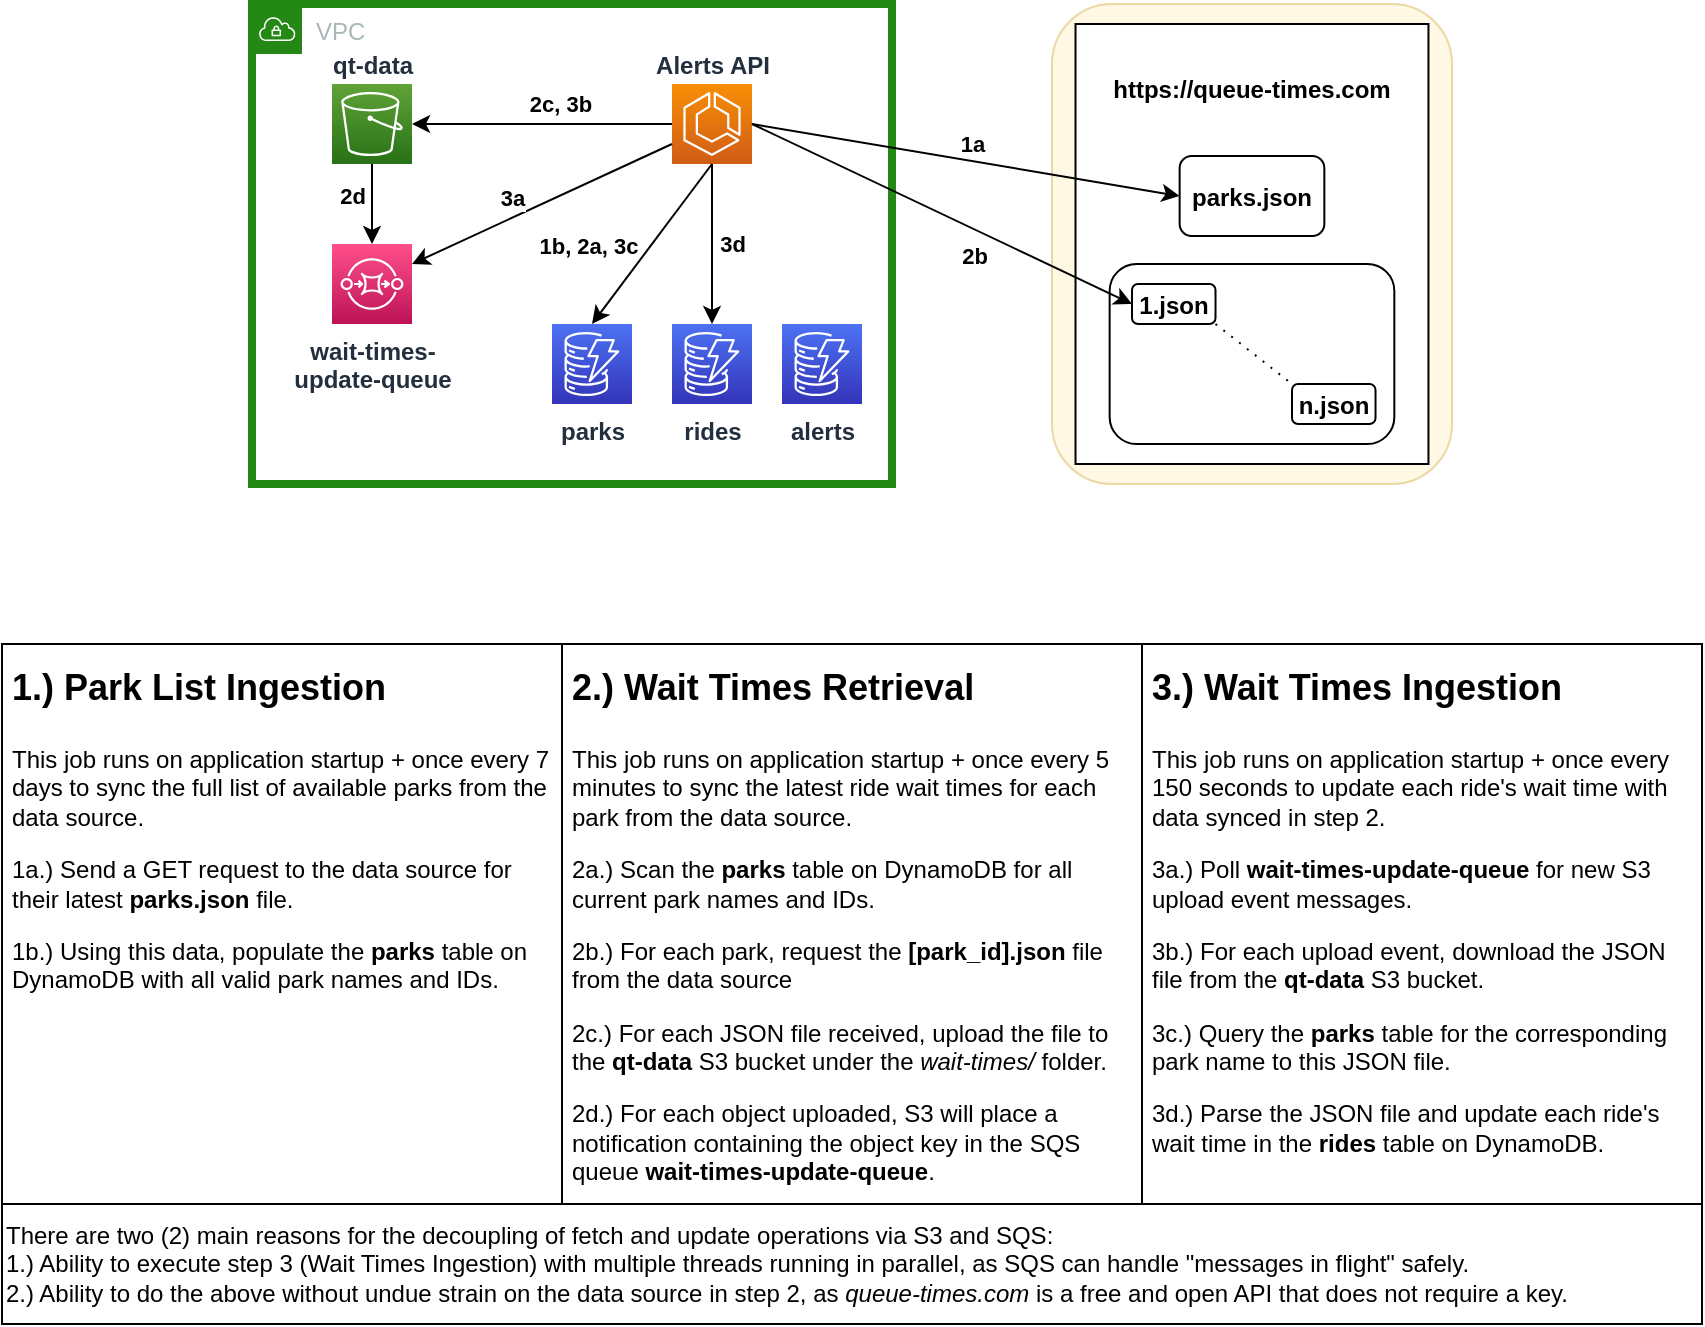 <mxfile version="17.4.0" type="device" pages="3"><diagram name="Data Ingestion Flow" id="cvv_6-lSapqemCyk08Wn"><mxGraphModel dx="1133" dy="668" grid="1" gridSize="10" guides="1" tooltips="1" connect="1" arrows="1" fold="1" page="1" pageScale="1" pageWidth="850" pageHeight="1100" math="0" shadow="0"><root><mxCell id="VPRuT2Yg1DBwfgUu44lW-0"/><mxCell id="VPRuT2Yg1DBwfgUu44lW-1" parent="VPRuT2Yg1DBwfgUu44lW-0"/><mxCell id="SDBhcH06gLqBoq_1yV2D-21" value="" style="group" vertex="1" connectable="0" parent="VPRuT2Yg1DBwfgUu44lW-1"><mxGeometry x="125" y="80" width="600" height="240" as="geometry"/></mxCell><mxCell id="VPRuT2Yg1DBwfgUu44lW-17" value="VPC" style="points=[[0,0],[0.25,0],[0.5,0],[0.75,0],[1,0],[1,0.25],[1,0.5],[1,0.75],[1,1],[0.75,1],[0.5,1],[0.25,1],[0,1],[0,0.75],[0,0.5],[0,0.25]];outlineConnect=0;gradientColor=none;html=1;whiteSpace=wrap;fontSize=12;fontStyle=0;container=0;pointerEvents=0;collapsible=0;recursiveResize=0;shape=mxgraph.aws4.group;grIcon=mxgraph.aws4.group_vpc;strokeColor=#248814;fillColor=none;verticalAlign=top;align=left;spacingLeft=30;fontColor=#AAB7B8;dashed=0;strokeWidth=4;" vertex="1" parent="SDBhcH06gLqBoq_1yV2D-21"><mxGeometry width="320" height="240" as="geometry"/></mxCell><mxCell id="JXg-VdieqHzuBsKkIZN6-2" value="&lt;b&gt;Alerts API&lt;/b&gt;" style="sketch=0;points=[[0,0,0],[0.25,0,0],[0.5,0,0],[0.75,0,0],[1,0,0],[0,1,0],[0.25,1,0],[0.5,1,0],[0.75,1,0],[1,1,0],[0,0.25,0],[0,0.5,0],[0,0.75,0],[1,0.25,0],[1,0.5,0],[1,0.75,0]];outlineConnect=0;fontColor=#232F3E;gradientColor=#F78E04;gradientDirection=north;fillColor=#D05C17;strokeColor=#ffffff;dashed=0;verticalLabelPosition=top;verticalAlign=bottom;align=center;html=1;fontSize=12;fontStyle=0;aspect=fixed;shape=mxgraph.aws4.resourceIcon;resIcon=mxgraph.aws4.ecs;labelPosition=center;" vertex="1" parent="SDBhcH06gLqBoq_1yV2D-21"><mxGeometry x="210" y="40" width="40" height="40" as="geometry"/></mxCell><mxCell id="JXg-VdieqHzuBsKkIZN6-3" value="&lt;b&gt;qt-data&lt;/b&gt;" style="sketch=0;points=[[0,0,0],[0.25,0,0],[0.5,0,0],[0.75,0,0],[1,0,0],[0,1,0],[0.25,1,0],[0.5,1,0],[0.75,1,0],[1,1,0],[0,0.25,0],[0,0.5,0],[0,0.75,0],[1,0.25,0],[1,0.5,0],[1,0.75,0]];outlineConnect=0;fontColor=#232F3E;gradientColor=#60A337;gradientDirection=north;fillColor=#277116;strokeColor=#ffffff;dashed=0;verticalLabelPosition=top;verticalAlign=bottom;align=center;html=1;fontSize=12;fontStyle=0;aspect=fixed;shape=mxgraph.aws4.resourceIcon;resIcon=mxgraph.aws4.s3;labelBackgroundColor=none;labelPosition=center;" vertex="1" parent="SDBhcH06gLqBoq_1yV2D-21"><mxGeometry x="40" y="40" width="40" height="40" as="geometry"/></mxCell><mxCell id="SDBhcH06gLqBoq_1yV2D-2" style="edgeStyle=orthogonalEdgeStyle;rounded=0;orthogonalLoop=1;jettySize=auto;html=1;exitX=0;exitY=0.5;exitDx=0;exitDy=0;exitPerimeter=0;entryX=1;entryY=0.5;entryDx=0;entryDy=0;entryPerimeter=0;endArrow=classic;endFill=1;" edge="1" parent="SDBhcH06gLqBoq_1yV2D-21" source="JXg-VdieqHzuBsKkIZN6-2" target="JXg-VdieqHzuBsKkIZN6-3"><mxGeometry relative="1" as="geometry"/></mxCell><mxCell id="SDBhcH06gLqBoq_1yV2D-3" value="&lt;b&gt;2c, 3b&lt;/b&gt;" style="edgeLabel;html=1;align=center;verticalAlign=middle;resizable=0;points=[];" vertex="1" connectable="0" parent="SDBhcH06gLqBoq_1yV2D-2"><mxGeometry x="0.08" y="-1" relative="1" as="geometry"><mxPoint x="14" y="-9" as="offset"/></mxGeometry></mxCell><mxCell id="JXg-VdieqHzuBsKkIZN6-5" value="" style="rounded=1;whiteSpace=wrap;html=1;labelBackgroundColor=none;fontSize=12;strokeColor=#d6b656;strokeWidth=1;fillColor=#fff2cc;opacity=50;" vertex="1" parent="SDBhcH06gLqBoq_1yV2D-21"><mxGeometry x="400" width="200" height="240" as="geometry"/></mxCell><mxCell id="JXg-VdieqHzuBsKkIZN6-6" value="" style="group;opacity=50;" vertex="1" connectable="0" parent="SDBhcH06gLqBoq_1yV2D-21"><mxGeometry x="411.76" y="10" width="176.47" height="220" as="geometry"/></mxCell><mxCell id="JXg-VdieqHzuBsKkIZN6-7" value="" style="rounded=0;whiteSpace=wrap;html=1;labelBackgroundColor=none;fontSize=14;strokeColor=default;strokeWidth=1;fillColor=#FFFFFF;" vertex="1" parent="JXg-VdieqHzuBsKkIZN6-6"><mxGeometry width="176.47" height="220.0" as="geometry"/></mxCell><mxCell id="JXg-VdieqHzuBsKkIZN6-8" value="&lt;font style=&quot;font-size: 12px&quot;&gt;&lt;b&gt;parks.json&lt;/b&gt;&lt;/font&gt;" style="rounded=1;whiteSpace=wrap;html=1;labelBackgroundColor=none;fontSize=14;strokeColor=default;strokeWidth=1;fillColor=#FFFFFF;" vertex="1" parent="JXg-VdieqHzuBsKkIZN6-6"><mxGeometry x="52.06" y="66" width="72.35" height="40" as="geometry"/></mxCell><mxCell id="JXg-VdieqHzuBsKkIZN6-9" value="&lt;font style=&quot;font-size: 12px&quot;&gt;&lt;br&gt;&lt;/font&gt;" style="rounded=1;whiteSpace=wrap;html=1;labelBackgroundColor=none;fontSize=14;strokeColor=default;strokeWidth=1;fillColor=#FFFFFF;" vertex="1" parent="JXg-VdieqHzuBsKkIZN6-6"><mxGeometry x="17.06" y="120" width="142.35" height="90" as="geometry"/></mxCell><mxCell id="JXg-VdieqHzuBsKkIZN6-10" value="&lt;b&gt;https://queue-times.com&lt;/b&gt;" style="text;html=1;strokeColor=none;fillColor=none;align=center;verticalAlign=middle;whiteSpace=wrap;rounded=0;labelBackgroundColor=none;fontSize=12;" vertex="1" parent="JXg-VdieqHzuBsKkIZN6-6"><mxGeometry width="176.47" height="66" as="geometry"/></mxCell><mxCell id="JXg-VdieqHzuBsKkIZN6-16" style="edgeStyle=none;rounded=0;orthogonalLoop=1;jettySize=auto;html=1;exitX=1;exitY=1;exitDx=0;exitDy=0;entryX=0;entryY=0;entryDx=0;entryDy=0;endArrow=none;endFill=0;dashed=1;dashPattern=1 4;" edge="1" parent="JXg-VdieqHzuBsKkIZN6-6" source="JXg-VdieqHzuBsKkIZN6-11" target="JXg-VdieqHzuBsKkIZN6-14"><mxGeometry relative="1" as="geometry"/></mxCell><mxCell id="JXg-VdieqHzuBsKkIZN6-11" value="&lt;font style=&quot;font-size: 12px&quot;&gt;&lt;b&gt;1.json&lt;/b&gt;&lt;/font&gt;" style="rounded=1;whiteSpace=wrap;html=1;labelBackgroundColor=none;fontSize=14;strokeColor=default;strokeWidth=1;fillColor=#FFFFFF;" vertex="1" parent="JXg-VdieqHzuBsKkIZN6-6"><mxGeometry x="28.24" y="130" width="41.76" height="20" as="geometry"/></mxCell><mxCell id="JXg-VdieqHzuBsKkIZN6-14" value="&lt;font style=&quot;font-size: 12px&quot;&gt;&lt;b&gt;n.json&lt;/b&gt;&lt;/font&gt;" style="rounded=1;whiteSpace=wrap;html=1;labelBackgroundColor=none;fontSize=14;strokeColor=default;strokeWidth=1;fillColor=#FFFFFF;" vertex="1" parent="JXg-VdieqHzuBsKkIZN6-6"><mxGeometry x="108.24" y="180" width="41.76" height="20" as="geometry"/></mxCell><mxCell id="JXg-VdieqHzuBsKkIZN6-17" value="&lt;b&gt;wait-times-&lt;br&gt;update-queue&lt;/b&gt;" style="sketch=0;points=[[0,0,0],[0.25,0,0],[0.5,0,0],[0.75,0,0],[1,0,0],[0,1,0],[0.25,1,0],[0.5,1,0],[0.75,1,0],[1,1,0],[0,0.25,0],[0,0.5,0],[0,0.75,0],[1,0.25,0],[1,0.5,0],[1,0.75,0]];outlineConnect=0;fontColor=#232F3E;gradientColor=#FF4F8B;gradientDirection=north;fillColor=#BC1356;strokeColor=#ffffff;dashed=0;verticalLabelPosition=bottom;verticalAlign=top;align=center;html=1;fontSize=12;fontStyle=0;aspect=fixed;shape=mxgraph.aws4.resourceIcon;resIcon=mxgraph.aws4.sqs;" vertex="1" parent="SDBhcH06gLqBoq_1yV2D-21"><mxGeometry x="40" y="120" width="40" height="40" as="geometry"/></mxCell><mxCell id="SDBhcH06gLqBoq_1yV2D-16" style="edgeStyle=none;rounded=0;orthogonalLoop=1;jettySize=auto;html=1;exitX=0;exitY=0.75;exitDx=0;exitDy=0;exitPerimeter=0;entryX=1;entryY=0.25;entryDx=0;entryDy=0;entryPerimeter=0;endArrow=classic;endFill=1;" edge="1" parent="SDBhcH06gLqBoq_1yV2D-21" source="JXg-VdieqHzuBsKkIZN6-2" target="JXg-VdieqHzuBsKkIZN6-17"><mxGeometry relative="1" as="geometry"/></mxCell><mxCell id="SDBhcH06gLqBoq_1yV2D-17" value="&lt;b&gt;3a&lt;/b&gt;" style="edgeLabel;html=1;align=center;verticalAlign=middle;resizable=0;points=[];" vertex="1" connectable="0" parent="SDBhcH06gLqBoq_1yV2D-16"><mxGeometry x="-0.197" y="-2" relative="1" as="geometry"><mxPoint x="-27" y="4" as="offset"/></mxGeometry></mxCell><mxCell id="SDBhcH06gLqBoq_1yV2D-14" style="edgeStyle=none;rounded=0;orthogonalLoop=1;jettySize=auto;html=1;exitX=0.5;exitY=1;exitDx=0;exitDy=0;exitPerimeter=0;entryX=0.5;entryY=0;entryDx=0;entryDy=0;entryPerimeter=0;endArrow=classic;endFill=1;" edge="1" parent="SDBhcH06gLqBoq_1yV2D-21" source="JXg-VdieqHzuBsKkIZN6-3" target="JXg-VdieqHzuBsKkIZN6-17"><mxGeometry relative="1" as="geometry"/></mxCell><mxCell id="SDBhcH06gLqBoq_1yV2D-15" value="&lt;b&gt;2d&lt;/b&gt;" style="edgeLabel;html=1;align=center;verticalAlign=middle;resizable=0;points=[];" vertex="1" connectable="0" parent="SDBhcH06gLqBoq_1yV2D-14"><mxGeometry x="-0.45" y="1" relative="1" as="geometry"><mxPoint x="-11" y="5" as="offset"/></mxGeometry></mxCell><mxCell id="JXg-VdieqHzuBsKkIZN6-18" value="&lt;b&gt;rides&lt;/b&gt;" style="sketch=0;points=[[0,0,0],[0.25,0,0],[0.5,0,0],[0.75,0,0],[1,0,0],[0,1,0],[0.25,1,0],[0.5,1,0],[0.75,1,0],[1,1,0],[0,0.25,0],[0,0.5,0],[0,0.75,0],[1,0.25,0],[1,0.5,0],[1,0.75,0]];outlineConnect=0;fontColor=#232F3E;gradientColor=#4D72F3;gradientDirection=north;fillColor=#3334B9;strokeColor=#ffffff;dashed=0;verticalLabelPosition=bottom;verticalAlign=top;align=center;html=1;fontSize=12;fontStyle=0;aspect=fixed;shape=mxgraph.aws4.resourceIcon;resIcon=mxgraph.aws4.dynamodb;" vertex="1" parent="SDBhcH06gLqBoq_1yV2D-21"><mxGeometry x="210" y="160" width="40" height="40" as="geometry"/></mxCell><mxCell id="JXg-VdieqHzuBsKkIZN6-21" value="&lt;b&gt;parks&lt;/b&gt;" style="sketch=0;points=[[0,0,0],[0.25,0,0],[0.5,0,0],[0.75,0,0],[1,0,0],[0,1,0],[0.25,1,0],[0.5,1,0],[0.75,1,0],[1,1,0],[0,0.25,0],[0,0.5,0],[0,0.75,0],[1,0.25,0],[1,0.5,0],[1,0.75,0]];outlineConnect=0;fontColor=#232F3E;gradientColor=#4D72F3;gradientDirection=north;fillColor=#3334B9;strokeColor=#ffffff;dashed=0;verticalLabelPosition=bottom;verticalAlign=top;align=center;html=1;fontSize=12;fontStyle=0;aspect=fixed;shape=mxgraph.aws4.resourceIcon;resIcon=mxgraph.aws4.dynamodb;" vertex="1" parent="SDBhcH06gLqBoq_1yV2D-21"><mxGeometry x="150" y="160" width="40" height="40" as="geometry"/></mxCell><mxCell id="SDBhcH06gLqBoq_1yV2D-18" style="edgeStyle=none;rounded=0;orthogonalLoop=1;jettySize=auto;html=1;exitX=0.5;exitY=1;exitDx=0;exitDy=0;exitPerimeter=0;entryX=0.5;entryY=0;entryDx=0;entryDy=0;entryPerimeter=0;endArrow=classic;endFill=1;" edge="1" parent="SDBhcH06gLqBoq_1yV2D-21" source="JXg-VdieqHzuBsKkIZN6-2" target="JXg-VdieqHzuBsKkIZN6-18"><mxGeometry relative="1" as="geometry"/></mxCell><mxCell id="SDBhcH06gLqBoq_1yV2D-19" value="&lt;b&gt;3d&lt;/b&gt;" style="edgeLabel;html=1;align=center;verticalAlign=middle;resizable=0;points=[];" vertex="1" connectable="0" parent="SDBhcH06gLqBoq_1yV2D-18"><mxGeometry x="-0.25" y="2" relative="1" as="geometry"><mxPoint x="8" y="10" as="offset"/></mxGeometry></mxCell><mxCell id="SDBhcH06gLqBoq_1yV2D-0" style="edgeStyle=none;rounded=0;orthogonalLoop=1;jettySize=auto;html=1;exitX=1;exitY=0.5;exitDx=0;exitDy=0;exitPerimeter=0;entryX=0;entryY=0.5;entryDx=0;entryDy=0;endArrow=classic;endFill=1;" edge="1" parent="SDBhcH06gLqBoq_1yV2D-21" source="JXg-VdieqHzuBsKkIZN6-2" target="JXg-VdieqHzuBsKkIZN6-8"><mxGeometry relative="1" as="geometry"/></mxCell><mxCell id="SDBhcH06gLqBoq_1yV2D-1" value="&lt;b&gt;1a&lt;/b&gt;" style="edgeLabel;html=1;align=center;verticalAlign=middle;resizable=0;points=[];" vertex="1" connectable="0" parent="SDBhcH06gLqBoq_1yV2D-0"><mxGeometry x="0.105" y="-1" relative="1" as="geometry"><mxPoint x="-8" y="-11" as="offset"/></mxGeometry></mxCell><mxCell id="SDBhcH06gLqBoq_1yV2D-10" value="&lt;b&gt;alerts&lt;/b&gt;" style="sketch=0;points=[[0,0,0],[0.25,0,0],[0.5,0,0],[0.75,0,0],[1,0,0],[0,1,0],[0.25,1,0],[0.5,1,0],[0.75,1,0],[1,1,0],[0,0.25,0],[0,0.5,0],[0,0.75,0],[1,0.25,0],[1,0.5,0],[1,0.75,0]];outlineConnect=0;fontColor=#232F3E;gradientColor=#4D72F3;gradientDirection=north;fillColor=#3334B9;strokeColor=#ffffff;dashed=0;verticalLabelPosition=bottom;verticalAlign=top;align=center;html=1;fontSize=12;fontStyle=0;aspect=fixed;shape=mxgraph.aws4.resourceIcon;resIcon=mxgraph.aws4.dynamodb;" vertex="1" parent="SDBhcH06gLqBoq_1yV2D-21"><mxGeometry x="265" y="160" width="40" height="40" as="geometry"/></mxCell><mxCell id="SDBhcH06gLqBoq_1yV2D-9" style="edgeStyle=none;rounded=0;orthogonalLoop=1;jettySize=auto;html=1;exitX=0.5;exitY=1;exitDx=0;exitDy=0;exitPerimeter=0;entryX=0.5;entryY=0;entryDx=0;entryDy=0;entryPerimeter=0;endArrow=classic;endFill=1;" edge="1" parent="SDBhcH06gLqBoq_1yV2D-21" source="JXg-VdieqHzuBsKkIZN6-2" target="JXg-VdieqHzuBsKkIZN6-21"><mxGeometry relative="1" as="geometry"/></mxCell><mxCell id="SDBhcH06gLqBoq_1yV2D-11" value="&lt;b&gt;1b, 2a, 3c&lt;/b&gt;" style="edgeLabel;html=1;align=center;verticalAlign=middle;resizable=0;points=[];" vertex="1" connectable="0" parent="SDBhcH06gLqBoq_1yV2D-9"><mxGeometry x="0.193" y="-2" relative="1" as="geometry"><mxPoint x="-25" y="-6" as="offset"/></mxGeometry></mxCell><mxCell id="SDBhcH06gLqBoq_1yV2D-12" style="edgeStyle=none;rounded=0;orthogonalLoop=1;jettySize=auto;html=1;exitX=1;exitY=0.5;exitDx=0;exitDy=0;exitPerimeter=0;entryX=0;entryY=0.5;entryDx=0;entryDy=0;endArrow=classic;endFill=1;" edge="1" parent="SDBhcH06gLqBoq_1yV2D-21" source="JXg-VdieqHzuBsKkIZN6-2" target="JXg-VdieqHzuBsKkIZN6-11"><mxGeometry relative="1" as="geometry"/></mxCell><mxCell id="SDBhcH06gLqBoq_1yV2D-13" value="2b" style="edgeLabel;html=1;align=center;verticalAlign=middle;resizable=0;points=[];fontStyle=1" vertex="1" connectable="0" parent="SDBhcH06gLqBoq_1yV2D-12"><mxGeometry x="0.135" y="-1" relative="1" as="geometry"><mxPoint x="3" y="14" as="offset"/></mxGeometry></mxCell><mxCell id="SDBhcH06gLqBoq_1yV2D-28" value="" style="group" vertex="1" connectable="0" parent="VPRuT2Yg1DBwfgUu44lW-1"><mxGeometry y="400" width="280" height="280" as="geometry"/></mxCell><mxCell id="SDBhcH06gLqBoq_1yV2D-22" value="" style="rounded=0;whiteSpace=wrap;html=1;" vertex="1" parent="SDBhcH06gLqBoq_1yV2D-28"><mxGeometry width="280" height="280" as="geometry"/></mxCell><mxCell id="SDBhcH06gLqBoq_1yV2D-25" value="&lt;h1&gt;&lt;font style=&quot;font-size: 18px&quot;&gt;1.) Park List Ingestion&lt;/font&gt;&lt;/h1&gt;&lt;p&gt;This job runs on application startup + once every 7 days to sync the full list of available parks from the data source.&lt;/p&gt;&lt;p&gt;1a.) Send a GET request to the data source&amp;nbsp;for their latest&amp;nbsp;&lt;b&gt;parks.json&lt;/b&gt;&amp;nbsp;file.&lt;/p&gt;&lt;p&gt;1b.) Using this data, populate the &lt;b&gt;parks&lt;/b&gt;&amp;nbsp;table on DynamoDB with all valid park names and IDs.&lt;/p&gt;" style="text;html=1;strokeColor=none;fillColor=none;spacing=5;spacingTop=-20;whiteSpace=wrap;overflow=hidden;rounded=0;" vertex="1" parent="SDBhcH06gLqBoq_1yV2D-28"><mxGeometry width="280" height="280" as="geometry"/></mxCell><mxCell id="SDBhcH06gLqBoq_1yV2D-29" value="" style="group" vertex="1" connectable="0" parent="VPRuT2Yg1DBwfgUu44lW-1"><mxGeometry x="280" y="400" width="290" height="280" as="geometry"/></mxCell><mxCell id="SDBhcH06gLqBoq_1yV2D-23" value="" style="rounded=0;whiteSpace=wrap;html=1;" vertex="1" parent="SDBhcH06gLqBoq_1yV2D-29"><mxGeometry width="290" height="280" as="geometry"/></mxCell><mxCell id="SDBhcH06gLqBoq_1yV2D-26" value="&lt;h1&gt;&lt;font style=&quot;font-size: 18px&quot;&gt;2.) Wait Times Retrieval&lt;/font&gt;&lt;/h1&gt;&lt;p&gt;This job runs on application startup + once every 5 minutes to sync the latest ride wait times for each park from the data source.&lt;/p&gt;&lt;p&gt;2a.) Scan the &lt;b&gt;parks&lt;/b&gt;&amp;nbsp;table on DynamoDB for all current park names and IDs.&lt;/p&gt;&lt;p&gt;2b.) For each park, request the &lt;b&gt;[park_id].json&lt;/b&gt;&amp;nbsp;file from the data source&lt;/p&gt;&lt;p&gt;2c.) For each JSON file received, upload the file to the &lt;b&gt;qt-data&lt;/b&gt;&amp;nbsp;S3 bucket under the &lt;i&gt;wait-times/&lt;/i&gt;&amp;nbsp;folder.&lt;/p&gt;&lt;p&gt;2d.) For each object uploaded, S3 will place a notification containing the object key in the SQS queue&amp;nbsp;&lt;b&gt;wait-times-update-queue&lt;/b&gt;.&lt;/p&gt;" style="text;html=1;strokeColor=none;fillColor=none;spacing=5;spacingTop=-20;whiteSpace=wrap;overflow=hidden;rounded=0;" vertex="1" parent="SDBhcH06gLqBoq_1yV2D-29"><mxGeometry width="290" height="280" as="geometry"/></mxCell><mxCell id="SDBhcH06gLqBoq_1yV2D-30" value="" style="group" vertex="1" connectable="0" parent="VPRuT2Yg1DBwfgUu44lW-1"><mxGeometry x="570" y="400" width="280" height="280" as="geometry"/></mxCell><mxCell id="SDBhcH06gLqBoq_1yV2D-24" value="" style="rounded=0;whiteSpace=wrap;html=1;" vertex="1" parent="SDBhcH06gLqBoq_1yV2D-30"><mxGeometry width="280" height="280" as="geometry"/></mxCell><mxCell id="SDBhcH06gLqBoq_1yV2D-27" value="&lt;h1&gt;&lt;font style=&quot;font-size: 18px&quot;&gt;3.) Wait Times Ingestion&lt;/font&gt;&lt;/h1&gt;&lt;p&gt;This job runs on application startup + once every 150 seconds to update each ride's wait time with data synced in step 2.&lt;/p&gt;&lt;p&gt;3a.) Poll &lt;b&gt;wait-times-update-queue &lt;/b&gt;for new S3 upload event messages.&lt;/p&gt;&lt;p&gt;3b.) For each upload event, download the JSON file from the &lt;b&gt;qt-data&lt;/b&gt;&amp;nbsp;S3 bucket.&lt;/p&gt;&lt;p&gt;3c.) Query the &lt;b&gt;parks&lt;/b&gt;&amp;nbsp;table for the corresponding park name to this JSON&amp;nbsp;file.&lt;/p&gt;&lt;p&gt;3d.) Parse the JSON file and update each ride's wait time in the &lt;b&gt;rides&lt;/b&gt;&amp;nbsp;table on DynamoDB.&lt;/p&gt;" style="text;html=1;strokeColor=none;fillColor=none;spacing=5;spacingTop=-20;whiteSpace=wrap;overflow=hidden;rounded=0;" vertex="1" parent="SDBhcH06gLqBoq_1yV2D-30"><mxGeometry width="280" height="280" as="geometry"/></mxCell><mxCell id="SDBhcH06gLqBoq_1yV2D-34" value="There are two (2) main reasons for the decoupling of fetch and update operations via S3 and SQS:&lt;br&gt;1.) Ability to execute step 3 (Wait Times Ingestion) with multiple threads running in parallel, as SQS can handle &quot;messages in flight&quot; safely.&lt;br&gt;2.) Ability to do the above without undue&amp;nbsp;strain on the data source in step 2, as &lt;i&gt;queue-times.com&lt;/i&gt;&amp;nbsp;is a free and open API that does not require a key." style="rounded=0;whiteSpace=wrap;html=1;fontSize=12;verticalAlign=middle;align=left;" vertex="1" parent="VPRuT2Yg1DBwfgUu44lW-1"><mxGeometry y="680" width="850" height="60" as="geometry"/></mxCell></root></mxGraphModel></diagram><diagram name="Alerts Flow" id="5_u5ZUo_62T2bAgpjVG7"><mxGraphModel dx="1360" dy="802" grid="1" gridSize="10" guides="1" tooltips="1" connect="1" arrows="1" fold="1" page="1" pageScale="1" pageWidth="850" pageHeight="1100" math="0" shadow="0"><root><mxCell id="mF6Sk1a5XT2TriYSy9qD-0"/><mxCell id="mF6Sk1a5XT2TriYSy9qD-1" parent="mF6Sk1a5XT2TriYSy9qD-0"/><mxCell id="mF6Sk1a5XT2TriYSy9qD-33" value="" style="group" vertex="1" connectable="0" parent="mF6Sk1a5XT2TriYSy9qD-1"><mxGeometry y="400" width="280" height="280" as="geometry"/></mxCell><mxCell id="mF6Sk1a5XT2TriYSy9qD-34" value="" style="rounded=0;whiteSpace=wrap;html=1;" vertex="1" parent="mF6Sk1a5XT2TriYSy9qD-33"><mxGeometry width="280" height="280" as="geometry"/></mxCell><mxCell id="mF6Sk1a5XT2TriYSy9qD-35" value="&lt;h1&gt;&lt;font style=&quot;font-size: 18px&quot;&gt;1.) Hello Handshake&lt;/font&gt;&lt;/h1&gt;&lt;p&gt;Before creating any alerts, the end user&amp;nbsp;must send a text message to the application indicating what park they are visiting.&lt;/p&gt;&lt;p&gt;1a.)&lt;b&gt;&amp;nbsp;&lt;/b&gt;End user&lt;/p&gt;&lt;p&gt;1b.) Using this data, populate the &lt;b&gt;parks&lt;/b&gt;&amp;nbsp;table on DynamoDB with all valid park names and IDs.&lt;/p&gt;" style="text;html=1;strokeColor=none;fillColor=none;spacing=5;spacingTop=-20;whiteSpace=wrap;overflow=hidden;rounded=0;" vertex="1" parent="mF6Sk1a5XT2TriYSy9qD-33"><mxGeometry width="280" height="280" as="geometry"/></mxCell><mxCell id="mF6Sk1a5XT2TriYSy9qD-36" value="" style="group" vertex="1" connectable="0" parent="mF6Sk1a5XT2TriYSy9qD-1"><mxGeometry x="280" y="400" width="290" height="280" as="geometry"/></mxCell><mxCell id="mF6Sk1a5XT2TriYSy9qD-37" value="" style="rounded=0;whiteSpace=wrap;html=1;" vertex="1" parent="mF6Sk1a5XT2TriYSy9qD-36"><mxGeometry width="290" height="280" as="geometry"/></mxCell><mxCell id="mF6Sk1a5XT2TriYSy9qD-38" value="&lt;h1&gt;&lt;font style=&quot;font-size: 18px&quot;&gt;2.) Alert Creation&lt;/font&gt;&lt;/h1&gt;&lt;p&gt;This job runs on application startup + once every 5 minutes to sync the latest ride wait times for each park from the data source.&lt;/p&gt;&lt;p&gt;2a.) Scan the &lt;b&gt;parks&lt;/b&gt;&amp;nbsp;table on DynamoDB for all current park names and IDs.&lt;/p&gt;&lt;p&gt;2b.) For each park, request the &lt;b&gt;[park_id].json&lt;/b&gt;&amp;nbsp;file from the data source&lt;/p&gt;&lt;p&gt;2c.) For each JSON file received, upload the file to the &lt;b&gt;qt-data&lt;/b&gt;&amp;nbsp;S3 bucket under the &lt;i&gt;wait-times/&lt;/i&gt;&amp;nbsp;folder.&lt;/p&gt;&lt;p&gt;2d.) For each object uploaded, S3 will place a notification containing the object key in the SQS queue&amp;nbsp;&lt;b&gt;wait-times-update-queue&lt;/b&gt;.&lt;/p&gt;" style="text;html=1;strokeColor=none;fillColor=none;spacing=5;spacingTop=-20;whiteSpace=wrap;overflow=hidden;rounded=0;" vertex="1" parent="mF6Sk1a5XT2TriYSy9qD-36"><mxGeometry width="290" height="280" as="geometry"/></mxCell><mxCell id="mF6Sk1a5XT2TriYSy9qD-39" value="" style="group" vertex="1" connectable="0" parent="mF6Sk1a5XT2TriYSy9qD-1"><mxGeometry x="570" y="400" width="280" height="280" as="geometry"/></mxCell><mxCell id="mF6Sk1a5XT2TriYSy9qD-40" value="" style="rounded=0;whiteSpace=wrap;html=1;" vertex="1" parent="mF6Sk1a5XT2TriYSy9qD-39"><mxGeometry width="280" height="280" as="geometry"/></mxCell><mxCell id="mF6Sk1a5XT2TriYSy9qD-41" value="&lt;h1&gt;&lt;font style=&quot;font-size: 18px&quot;&gt;3.) Alert Fulfillment / Expiration&lt;/font&gt;&lt;/h1&gt;&lt;p&gt;This job runs on application startup + once every 150 seconds to update each ride's wait time with data synced in step 2.&lt;/p&gt;&lt;p&gt;3a.) Poll &lt;b&gt;wait-times-update-queue &lt;/b&gt;for new S3 upload event messages.&lt;/p&gt;&lt;p&gt;3b.) For each upload event, download the JSON file from the &lt;b&gt;qt-data&lt;/b&gt;&amp;nbsp;S3 bucket.&lt;/p&gt;&lt;p&gt;3c.) Query the &lt;b&gt;parks&lt;/b&gt;&amp;nbsp;table for the corresponding park name to this JSON&amp;nbsp;file.&lt;/p&gt;&lt;p&gt;3d.) Parse the JSON file and update each ride's wait time in the &lt;b&gt;rides&lt;/b&gt;&amp;nbsp;table on DynamoDB.&lt;/p&gt;" style="text;html=1;strokeColor=none;fillColor=none;spacing=5;spacingTop=-20;whiteSpace=wrap;overflow=hidden;rounded=0;" vertex="1" parent="mF6Sk1a5XT2TriYSy9qD-39"><mxGeometry width="280" height="280" as="geometry"/></mxCell><mxCell id="mF6Sk1a5XT2TriYSy9qD-42" value="There are two (2) main reasons for the decoupling of fetch and update operations via S3 and SQS:&lt;br&gt;1.) Ability to execute step 3 (Wait Times Ingestion) with multiple threads running in parallel, as SQS can handle &quot;messages in flight&quot; safely.&lt;br&gt;2.) Ability to do the above without undue&amp;nbsp;strain on the data source in step 2, as &lt;i&gt;queue-times.com&lt;/i&gt;&amp;nbsp;is a free and open API that does not require a key." style="rounded=0;whiteSpace=wrap;html=1;fontSize=12;verticalAlign=middle;align=left;" vertex="1" parent="mF6Sk1a5XT2TriYSy9qD-1"><mxGeometry y="680" width="850" height="60" as="geometry"/></mxCell><mxCell id="pTY1zBplr4IzYUabaROi-18" value="" style="group" vertex="1" connectable="0" parent="mF6Sk1a5XT2TriYSy9qD-1"><mxGeometry x="190" y="100" width="470" height="220" as="geometry"/></mxCell><mxCell id="mF6Sk1a5XT2TriYSy9qD-3" value="VPC" style="points=[[0,0],[0.25,0],[0.5,0],[0.75,0],[1,0],[1,0.25],[1,0.5],[1,0.75],[1,1],[0.75,1],[0.5,1],[0.25,1],[0,1],[0,0.75],[0,0.5],[0,0.25]];outlineConnect=0;gradientColor=none;html=1;whiteSpace=wrap;fontSize=12;fontStyle=0;container=0;pointerEvents=0;collapsible=0;recursiveResize=0;shape=mxgraph.aws4.group;grIcon=mxgraph.aws4.group_vpc;strokeColor=#248814;fillColor=none;verticalAlign=top;align=left;spacingLeft=30;fontColor=#AAB7B8;dashed=0;strokeWidth=4;" vertex="1" parent="pTY1zBplr4IzYUabaROi-18"><mxGeometry x="270" width="200" height="220" as="geometry"/></mxCell><mxCell id="mF6Sk1a5XT2TriYSy9qD-4" value="&lt;b&gt;Alerts API&lt;/b&gt;" style="sketch=0;points=[[0,0,0],[0.25,0,0],[0.5,0,0],[0.75,0,0],[1,0,0],[0,1,0],[0.25,1,0],[0.5,1,0],[0.75,1,0],[1,1,0],[0,0.25,0],[0,0.5,0],[0,0.75,0],[1,0.25,0],[1,0.5,0],[1,0.75,0]];outlineConnect=0;fontColor=#232F3E;gradientColor=#F78E04;gradientDirection=north;fillColor=#D05C17;strokeColor=#ffffff;dashed=0;verticalLabelPosition=bottom;verticalAlign=top;align=center;html=1;fontSize=12;fontStyle=0;aspect=fixed;shape=mxgraph.aws4.resourceIcon;resIcon=mxgraph.aws4.ecs;labelPosition=center;" vertex="1" parent="pTY1zBplr4IzYUabaROi-18"><mxGeometry x="290" y="80" width="40" height="40" as="geometry"/></mxCell><mxCell id="mF6Sk1a5XT2TriYSy9qD-22" value="&lt;b&gt;rides&lt;/b&gt;" style="sketch=0;points=[[0,0,0],[0.25,0,0],[0.5,0,0],[0.75,0,0],[1,0,0],[0,1,0],[0.25,1,0],[0.5,1,0],[0.75,1,0],[1,1,0],[0,0.25,0],[0,0.5,0],[0,0.75,0],[1,0.25,0],[1,0.5,0],[1,0.75,0]];outlineConnect=0;fontColor=#232F3E;gradientColor=#4D72F3;gradientDirection=north;fillColor=#3334B9;strokeColor=#ffffff;dashed=0;verticalLabelPosition=bottom;verticalAlign=top;align=center;html=1;fontSize=12;fontStyle=0;aspect=fixed;shape=mxgraph.aws4.resourceIcon;resIcon=mxgraph.aws4.dynamodb;" vertex="1" parent="pTY1zBplr4IzYUabaROi-18"><mxGeometry x="410" y="80" width="40" height="40" as="geometry"/></mxCell><mxCell id="pTY1zBplr4IzYUabaROi-15" style="edgeStyle=none;rounded=0;orthogonalLoop=1;jettySize=auto;html=1;exitX=1;exitY=0.5;exitDx=0;exitDy=0;exitPerimeter=0;entryX=0;entryY=0.5;entryDx=0;entryDy=0;entryPerimeter=0;fontSize=12;endArrow=classic;endFill=1;" edge="1" parent="pTY1zBplr4IzYUabaROi-18" source="mF6Sk1a5XT2TriYSy9qD-4" target="mF6Sk1a5XT2TriYSy9qD-22"><mxGeometry relative="1" as="geometry"/></mxCell><mxCell id="mF6Sk1a5XT2TriYSy9qD-23" value="&lt;b&gt;parks&lt;/b&gt;" style="sketch=0;points=[[0,0,0],[0.25,0,0],[0.5,0,0],[0.75,0,0],[1,0,0],[0,1,0],[0.25,1,0],[0.5,1,0],[0.75,1,0],[1,1,0],[0,0.25,0],[0,0.5,0],[0,0.75,0],[1,0.25,0],[1,0.5,0],[1,0.75,0]];outlineConnect=0;fontColor=#232F3E;gradientColor=#4D72F3;gradientDirection=north;fillColor=#3334B9;strokeColor=#ffffff;dashed=0;verticalLabelPosition=bottom;verticalAlign=top;align=center;html=1;fontSize=12;fontStyle=0;aspect=fixed;shape=mxgraph.aws4.resourceIcon;resIcon=mxgraph.aws4.dynamodb;" vertex="1" parent="pTY1zBplr4IzYUabaROi-18"><mxGeometry x="410" y="10" width="40" height="40" as="geometry"/></mxCell><mxCell id="pTY1zBplr4IzYUabaROi-16" style="edgeStyle=none;rounded=0;orthogonalLoop=1;jettySize=auto;html=1;exitX=1;exitY=0.25;exitDx=0;exitDy=0;exitPerimeter=0;entryX=0;entryY=0.5;entryDx=0;entryDy=0;entryPerimeter=0;fontSize=12;endArrow=classic;endFill=1;" edge="1" parent="pTY1zBplr4IzYUabaROi-18" source="mF6Sk1a5XT2TriYSy9qD-4" target="mF6Sk1a5XT2TriYSy9qD-23"><mxGeometry relative="1" as="geometry"/></mxCell><mxCell id="mF6Sk1a5XT2TriYSy9qD-28" value="&lt;b&gt;alerts&lt;/b&gt;" style="sketch=0;points=[[0,0,0],[0.25,0,0],[0.5,0,0],[0.75,0,0],[1,0,0],[0,1,0],[0.25,1,0],[0.5,1,0],[0.75,1,0],[1,1,0],[0,0.25,0],[0,0.5,0],[0,0.75,0],[1,0.25,0],[1,0.5,0],[1,0.75,0]];outlineConnect=0;fontColor=#232F3E;gradientColor=#4D72F3;gradientDirection=north;fillColor=#3334B9;strokeColor=#ffffff;dashed=0;verticalLabelPosition=bottom;verticalAlign=top;align=center;html=1;fontSize=12;fontStyle=0;aspect=fixed;shape=mxgraph.aws4.resourceIcon;resIcon=mxgraph.aws4.dynamodb;" vertex="1" parent="pTY1zBplr4IzYUabaROi-18"><mxGeometry x="410" y="150" width="40" height="40" as="geometry"/></mxCell><mxCell id="pTY1zBplr4IzYUabaROi-14" style="edgeStyle=none;rounded=0;orthogonalLoop=1;jettySize=auto;html=1;exitX=1;exitY=0.75;exitDx=0;exitDy=0;exitPerimeter=0;entryX=0;entryY=0.5;entryDx=0;entryDy=0;entryPerimeter=0;fontSize=12;endArrow=classic;endFill=1;" edge="1" parent="pTY1zBplr4IzYUabaROi-18" source="mF6Sk1a5XT2TriYSy9qD-4" target="mF6Sk1a5XT2TriYSy9qD-28"><mxGeometry relative="1" as="geometry"/></mxCell><mxCell id="pTY1zBplr4IzYUabaROi-0" value="" style="group;fontColor=#000000;fontStyle=1" vertex="1" connectable="0" parent="pTY1zBplr4IzYUabaROi-18"><mxGeometry y="60" width="50" height="80" as="geometry"/></mxCell><mxCell id="pTY1zBplr4IzYUabaROi-1" value="&lt;b&gt;end_user&lt;/b&gt;" style="rounded=0;whiteSpace=wrap;html=1;strokeColor=#000000;fillColor=#FFFFFF;strokeWidth=2;opacity=50;labelPosition=center;verticalLabelPosition=bottom;align=center;verticalAlign=top;" vertex="1" parent="pTY1zBplr4IzYUabaROi-0"><mxGeometry width="50" height="80" as="geometry"/></mxCell><mxCell id="pTY1zBplr4IzYUabaROi-2" value="" style="verticalLabelPosition=bottom;verticalAlign=top;html=1;shadow=0;dashed=0;strokeWidth=1;shape=mxgraph.android.phone2;strokeColor=#000000;fillColor=#FFFFFF;" vertex="1" parent="pTY1zBplr4IzYUabaROi-0"><mxGeometry x="9.375" y="6.667" width="31.25" height="66.667" as="geometry"/></mxCell><mxCell id="pTY1zBplr4IzYUabaROi-7" style="edgeStyle=none;rounded=0;orthogonalLoop=1;jettySize=auto;html=1;exitX=0;exitY=0.75;exitDx=0;exitDy=0;entryX=1;entryY=0.75;entryDx=0;entryDy=0;fontSize=12;endArrow=classic;endFill=1;" edge="1" parent="pTY1zBplr4IzYUabaROi-18" source="pTY1zBplr4IzYUabaROi-3" target="pTY1zBplr4IzYUabaROi-1"><mxGeometry relative="1" as="geometry"/></mxCell><mxCell id="pTY1zBplr4IzYUabaROi-9" style="edgeStyle=none;rounded=0;orthogonalLoop=1;jettySize=auto;html=1;exitX=1;exitY=0.25;exitDx=0;exitDy=0;entryX=0;entryY=0.25;entryDx=0;entryDy=0;entryPerimeter=0;fontSize=12;endArrow=classic;endFill=1;" edge="1" parent="pTY1zBplr4IzYUabaROi-18" source="pTY1zBplr4IzYUabaROi-3" target="mF6Sk1a5XT2TriYSy9qD-4"><mxGeometry relative="1" as="geometry"/></mxCell><mxCell id="pTY1zBplr4IzYUabaROi-3" value="&lt;b&gt;&lt;font style=&quot;font-size: 12px&quot;&gt;Twilio&lt;/font&gt;&lt;/b&gt;" style="shape=image;html=1;verticalAlign=top;verticalLabelPosition=bottom;labelBackgroundColor=#ffffff;imageAspect=0;aspect=fixed;image=https://cdn2.iconfinder.com/data/icons/css-vol-3/24/twilio-128.png;fontSize=12;strokeColor=#000000;strokeWidth=4;fillColor=#FFFFFF;" vertex="1" parent="pTY1zBplr4IzYUabaROi-18"><mxGeometry x="150" y="80" width="40" height="40" as="geometry"/></mxCell><mxCell id="pTY1zBplr4IzYUabaROi-10" style="edgeStyle=none;rounded=0;orthogonalLoop=1;jettySize=auto;html=1;exitX=0;exitY=0.75;exitDx=0;exitDy=0;exitPerimeter=0;entryX=1;entryY=0.75;entryDx=0;entryDy=0;fontSize=12;endArrow=classic;endFill=1;" edge="1" parent="pTY1zBplr4IzYUabaROi-18" source="mF6Sk1a5XT2TriYSy9qD-4" target="pTY1zBplr4IzYUabaROi-3"><mxGeometry relative="1" as="geometry"/></mxCell><mxCell id="pTY1zBplr4IzYUabaROi-8" style="edgeStyle=none;rounded=0;orthogonalLoop=1;jettySize=auto;html=1;exitX=1;exitY=0.25;exitDx=0;exitDy=0;entryX=0;entryY=0.25;entryDx=0;entryDy=0;fontSize=12;endArrow=classic;endFill=1;" edge="1" parent="pTY1zBplr4IzYUabaROi-18" source="pTY1zBplr4IzYUabaROi-1" target="pTY1zBplr4IzYUabaROi-3"><mxGeometry relative="1" as="geometry"/></mxCell><mxCell id="pTY1zBplr4IzYUabaROi-20" value="&lt;b&gt;1a&lt;/b&gt;" style="edgeLabel;html=1;align=center;verticalAlign=middle;resizable=0;points=[];fontSize=12;fontColor=#000000;" vertex="1" connectable="0" parent="pTY1zBplr4IzYUabaROi-8"><mxGeometry x="-0.301" relative="1" as="geometry"><mxPoint x="-5" y="-10" as="offset"/></mxGeometry></mxCell></root></mxGraphModel></diagram><diagram name="Subscription Flow" id="WkMGbSHOQPdY1M7LDtyp"><mxGraphModel dx="1360" dy="802" grid="1" gridSize="10" guides="1" tooltips="1" connect="1" arrows="1" fold="1" page="1" pageScale="1" pageWidth="850" pageHeight="1100" math="0" shadow="0"><root><mxCell id="RkpQrjzb9dkct0jgKjnv-0"/><mxCell id="RkpQrjzb9dkct0jgKjnv-1" parent="RkpQrjzb9dkct0jgKjnv-0"/><mxCell id="RkpQrjzb9dkct0jgKjnv-2" value="" style="group" vertex="1" connectable="0" parent="RkpQrjzb9dkct0jgKjnv-1"><mxGeometry x="100" y="220" width="80" height="120" as="geometry"/></mxCell><mxCell id="RkpQrjzb9dkct0jgKjnv-3" value="" style="rounded=0;whiteSpace=wrap;html=1;strokeColor=#000000;fillColor=#FFFFFF;strokeWidth=2;opacity=50;" vertex="1" parent="RkpQrjzb9dkct0jgKjnv-2"><mxGeometry width="80" height="120" as="geometry"/></mxCell><mxCell id="RkpQrjzb9dkct0jgKjnv-4" value="" style="verticalLabelPosition=bottom;verticalAlign=top;html=1;shadow=0;dashed=0;strokeWidth=1;shape=mxgraph.android.phone2;strokeColor=#000000;fillColor=#FFFFFF;" vertex="1" parent="RkpQrjzb9dkct0jgKjnv-2"><mxGeometry x="15" y="10" width="50" height="100" as="geometry"/></mxCell><mxCell id="RkpQrjzb9dkct0jgKjnv-5" style="edgeStyle=orthogonalEdgeStyle;rounded=0;orthogonalLoop=1;jettySize=auto;html=1;exitX=1;exitY=0.5;exitDx=0;exitDy=0;entryX=0;entryY=0.5;entryDx=0;entryDy=0;fontSize=12;startArrow=classic;startFill=1;" edge="1" parent="RkpQrjzb9dkct0jgKjnv-1" source="RkpQrjzb9dkct0jgKjnv-6" target="RkpQrjzb9dkct0jgKjnv-13"><mxGeometry relative="1" as="geometry"/></mxCell><mxCell id="RkpQrjzb9dkct0jgKjnv-6" value="&lt;b&gt;&lt;font style=&quot;font-size: 12px&quot;&gt;Twilio&lt;/font&gt;&lt;/b&gt;" style="shape=image;html=1;verticalAlign=top;verticalLabelPosition=bottom;labelBackgroundColor=#ffffff;imageAspect=0;aspect=fixed;image=https://cdn2.iconfinder.com/data/icons/css-vol-3/24/twilio-128.png;fontSize=12;strokeColor=#000000;strokeWidth=4;fillColor=#FFFFFF;" vertex="1" parent="RkpQrjzb9dkct0jgKjnv-1"><mxGeometry x="230" y="260" width="40" height="40" as="geometry"/></mxCell><mxCell id="RkpQrjzb9dkct0jgKjnv-7" style="edgeStyle=orthogonalEdgeStyle;rounded=0;orthogonalLoop=1;jettySize=auto;html=1;exitX=1;exitY=0.5;exitDx=0;exitDy=0;entryX=0;entryY=0.5;entryDx=0;entryDy=0;fontSize=12;startArrow=classic;startFill=1;" edge="1" parent="RkpQrjzb9dkct0jgKjnv-1" source="RkpQrjzb9dkct0jgKjnv-3" target="RkpQrjzb9dkct0jgKjnv-6"><mxGeometry relative="1" as="geometry"/></mxCell><mxCell id="RkpQrjzb9dkct0jgKjnv-8" style="edgeStyle=orthogonalEdgeStyle;rounded=0;orthogonalLoop=1;jettySize=auto;html=1;exitX=0.5;exitY=1;exitDx=0;exitDy=0;fontSize=14;startArrow=none;startFill=0;" edge="1" parent="RkpQrjzb9dkct0jgKjnv-1" source="RkpQrjzb9dkct0jgKjnv-13" target="RkpQrjzb9dkct0jgKjnv-14"><mxGeometry relative="1" as="geometry"/></mxCell><mxCell id="RkpQrjzb9dkct0jgKjnv-9" style="edgeStyle=orthogonalEdgeStyle;rounded=0;orthogonalLoop=1;jettySize=auto;html=1;exitX=0.5;exitY=1;exitDx=0;exitDy=0;fontSize=14;startArrow=none;startFill=0;" edge="1" parent="RkpQrjzb9dkct0jgKjnv-1" source="RkpQrjzb9dkct0jgKjnv-13" target="RkpQrjzb9dkct0jgKjnv-15"><mxGeometry relative="1" as="geometry"/></mxCell><mxCell id="RkpQrjzb9dkct0jgKjnv-10" style="edgeStyle=orthogonalEdgeStyle;rounded=0;orthogonalLoop=1;jettySize=auto;html=1;exitX=1;exitY=0.5;exitDx=0;exitDy=0;entryX=0;entryY=0.5;entryDx=0;entryDy=0;entryPerimeter=0;fontSize=14;startArrow=none;startFill=0;" edge="1" parent="RkpQrjzb9dkct0jgKjnv-1" source="RkpQrjzb9dkct0jgKjnv-13" target="RkpQrjzb9dkct0jgKjnv-16"><mxGeometry relative="1" as="geometry"/></mxCell><mxCell id="RkpQrjzb9dkct0jgKjnv-11" style="edgeStyle=orthogonalEdgeStyle;rounded=0;orthogonalLoop=1;jettySize=auto;html=1;exitX=0.5;exitY=1;exitDx=0;exitDy=0;" edge="1" parent="RkpQrjzb9dkct0jgKjnv-1" source="RkpQrjzb9dkct0jgKjnv-13" target="RkpQrjzb9dkct0jgKjnv-26"><mxGeometry relative="1" as="geometry"/></mxCell><mxCell id="RkpQrjzb9dkct0jgKjnv-12" style="edgeStyle=orthogonalEdgeStyle;rounded=0;orthogonalLoop=1;jettySize=auto;html=1;exitX=0.5;exitY=0;exitDx=0;exitDy=0;entryX=0.25;entryY=1;entryDx=0;entryDy=0;" edge="1" parent="RkpQrjzb9dkct0jgKjnv-1" source="RkpQrjzb9dkct0jgKjnv-13" target="RkpQrjzb9dkct0jgKjnv-19"><mxGeometry relative="1" as="geometry"/></mxCell><mxCell id="RkpQrjzb9dkct0jgKjnv-13" value="&lt;span style=&quot;font-size: 14px&quot;&gt;Alerts API&lt;/span&gt;" style="rounded=1;whiteSpace=wrap;html=1;strokeColor=#000000;strokeWidth=2;fillColor=#FFFFFF;" vertex="1" parent="RkpQrjzb9dkct0jgKjnv-1"><mxGeometry x="360" y="230" width="100" height="100" as="geometry"/></mxCell><mxCell id="RkpQrjzb9dkct0jgKjnv-14" value="&lt;b&gt;&lt;font style=&quot;font-size: 12px&quot;&gt;users&lt;/font&gt;&lt;/b&gt;" style="sketch=0;outlineConnect=0;fontColor=#232F3E;gradientColor=none;fillColor=#2E27AD;strokeColor=none;dashed=0;verticalLabelPosition=bottom;verticalAlign=top;align=center;html=1;fontSize=12;fontStyle=0;aspect=fixed;pointerEvents=1;shape=mxgraph.aws4.attribute;" vertex="1" parent="RkpQrjzb9dkct0jgKjnv-1"><mxGeometry x="360" y="380" width="40" height="40" as="geometry"/></mxCell><mxCell id="RkpQrjzb9dkct0jgKjnv-15" value="&lt;b&gt;&lt;font style=&quot;font-size: 12px&quot;&gt;alerts&lt;br&gt;&lt;/font&gt;&lt;/b&gt;" style="sketch=0;outlineConnect=0;fontColor=#232F3E;gradientColor=none;fillColor=#2E27AD;strokeColor=none;dashed=0;verticalLabelPosition=bottom;verticalAlign=top;align=center;html=1;fontSize=12;fontStyle=0;aspect=fixed;pointerEvents=1;shape=mxgraph.aws4.attribute;" vertex="1" parent="RkpQrjzb9dkct0jgKjnv-1"><mxGeometry x="420" y="380" width="40" height="40" as="geometry"/></mxCell><mxCell id="RkpQrjzb9dkct0jgKjnv-16" value="&lt;b&gt;qt-data&lt;/b&gt;" style="sketch=0;points=[[0,0,0],[0.25,0,0],[0.5,0,0],[0.75,0,0],[1,0,0],[0,1,0],[0.25,1,0],[0.5,1,0],[0.75,1,0],[1,1,0],[0,0.25,0],[0,0.5,0],[0,0.75,0],[1,0.25,0],[1,0.5,0],[1,0.75,0]];outlineConnect=0;fontColor=#232F3E;gradientColor=#60A337;gradientDirection=north;fillColor=#277116;strokeColor=#ffffff;dashed=0;verticalLabelPosition=bottom;verticalAlign=top;align=center;html=1;fontSize=12;fontStyle=0;aspect=fixed;shape=mxgraph.aws4.resourceIcon;resIcon=mxgraph.aws4.s3;labelBackgroundColor=none;" vertex="1" parent="RkpQrjzb9dkct0jgKjnv-1"><mxGeometry x="490" y="260" width="40" height="40" as="geometry"/></mxCell><mxCell id="RkpQrjzb9dkct0jgKjnv-17" value="VPC" style="points=[[0,0],[0.25,0],[0.5,0],[0.75,0],[1,0],[1,0.25],[1,0.5],[1,0.75],[1,1],[0.75,1],[0.5,1],[0.25,1],[0,1],[0,0.75],[0,0.5],[0,0.25]];outlineConnect=0;gradientColor=none;html=1;whiteSpace=wrap;fontSize=12;fontStyle=0;container=0;pointerEvents=0;collapsible=0;recursiveResize=0;shape=mxgraph.aws4.group;grIcon=mxgraph.aws4.group_vpc;strokeColor=#248814;fillColor=none;verticalAlign=top;align=left;spacingLeft=30;fontColor=#AAB7B8;dashed=0;strokeWidth=4;" vertex="1" parent="RkpQrjzb9dkct0jgKjnv-1"><mxGeometry x="320" y="190" width="240" height="270" as="geometry"/></mxCell><mxCell id="RkpQrjzb9dkct0jgKjnv-18" value="" style="group" vertex="1" connectable="0" parent="RkpQrjzb9dkct0jgKjnv-1"><mxGeometry x="360" y="40" width="200" height="120" as="geometry"/></mxCell><mxCell id="RkpQrjzb9dkct0jgKjnv-19" value="" style="rounded=1;whiteSpace=wrap;html=1;labelBackgroundColor=none;fontSize=12;strokeColor=#d6b656;strokeWidth=1;fillColor=#fff2cc;opacity=50;" vertex="1" parent="RkpQrjzb9dkct0jgKjnv-18"><mxGeometry width="200" height="120" as="geometry"/></mxCell><mxCell id="RkpQrjzb9dkct0jgKjnv-20" value="" style="group;opacity=50;" vertex="1" connectable="0" parent="RkpQrjzb9dkct0jgKjnv-18"><mxGeometry x="11.765" y="10" width="176.471" height="100" as="geometry"/></mxCell><mxCell id="RkpQrjzb9dkct0jgKjnv-21" value="" style="rounded=0;whiteSpace=wrap;html=1;labelBackgroundColor=none;fontSize=14;strokeColor=default;strokeWidth=1;fillColor=#FFFFFF;" vertex="1" parent="RkpQrjzb9dkct0jgKjnv-20"><mxGeometry width="176.471" height="100" as="geometry"/></mxCell><mxCell id="RkpQrjzb9dkct0jgKjnv-22" value="&lt;font style=&quot;font-size: 12px&quot;&gt;parks.json&lt;/font&gt;" style="rounded=1;whiteSpace=wrap;html=1;labelBackgroundColor=none;fontSize=14;strokeColor=default;strokeWidth=1;fillColor=#FFFFFF;" vertex="1" parent="RkpQrjzb9dkct0jgKjnv-20"><mxGeometry x="11.765" y="30" width="70.588" height="60" as="geometry"/></mxCell><mxCell id="RkpQrjzb9dkct0jgKjnv-23" value="&lt;font style=&quot;font-size: 12px&quot;&gt;live&lt;br&gt;wait&lt;br&gt;times&lt;br&gt;&lt;/font&gt;" style="rounded=1;whiteSpace=wrap;html=1;labelBackgroundColor=none;fontSize=14;strokeColor=default;strokeWidth=1;fillColor=#FFFFFF;" vertex="1" parent="RkpQrjzb9dkct0jgKjnv-20"><mxGeometry x="94.118" y="30" width="70.588" height="60" as="geometry"/></mxCell><mxCell id="RkpQrjzb9dkct0jgKjnv-24" value="&lt;b&gt;https://queue-times.com&lt;/b&gt;" style="text;html=1;strokeColor=none;fillColor=none;align=center;verticalAlign=middle;whiteSpace=wrap;rounded=0;labelBackgroundColor=none;fontSize=12;" vertex="1" parent="RkpQrjzb9dkct0jgKjnv-20"><mxGeometry width="176.471" height="30" as="geometry"/></mxCell><mxCell id="RkpQrjzb9dkct0jgKjnv-25" style="edgeStyle=orthogonalEdgeStyle;rounded=0;orthogonalLoop=1;jettySize=auto;html=1;exitX=0.75;exitY=1;exitDx=0;exitDy=0;entryX=0.5;entryY=0;entryDx=0;entryDy=0;entryPerimeter=0;fontSize=12;startArrow=none;startFill=0;" edge="1" parent="RkpQrjzb9dkct0jgKjnv-1" source="RkpQrjzb9dkct0jgKjnv-19" target="RkpQrjzb9dkct0jgKjnv-16"><mxGeometry relative="1" as="geometry"/></mxCell><mxCell id="RkpQrjzb9dkct0jgKjnv-26" value="&lt;b&gt;&lt;font style=&quot;font-size: 12px&quot;&gt;rides&lt;br&gt;&lt;/font&gt;&lt;/b&gt;" style="sketch=0;outlineConnect=0;fontColor=#232F3E;gradientColor=none;fillColor=#2E27AD;strokeColor=none;dashed=0;verticalLabelPosition=bottom;verticalAlign=top;align=center;html=1;fontSize=12;fontStyle=0;aspect=fixed;pointerEvents=1;shape=mxgraph.aws4.attribute;" vertex="1" parent="RkpQrjzb9dkct0jgKjnv-1"><mxGeometry x="480" y="380" width="40" height="40" as="geometry"/></mxCell></root></mxGraphModel></diagram></mxfile>